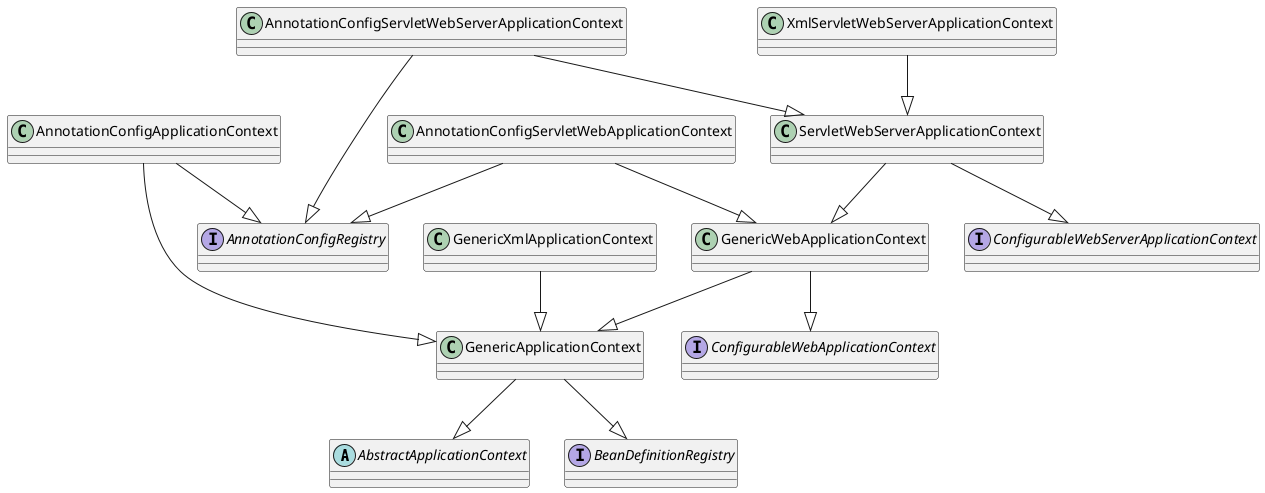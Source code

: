 @startuml
abstract class AbstractApplicationContext

class GenericApplicationContext
interface BeanDefinitionRegistry
GenericApplicationContext --|> AbstractApplicationContext
GenericApplicationContext --|> BeanDefinitionRegistry

class GenericWebApplicationContext
'class StaticWebApplicationContext
interface ConfigurableWebApplicationContext
GenericWebApplicationContext --|> GenericApplicationContext
GenericWebApplicationContext --|> ConfigurableWebApplicationContext
'StaticWebApplicationContext --|> StaticApplicationContext
'StaticWebApplicationContext --|> ConfigurableWebApplicationContext

class AnnotationConfigApplicationContext
'class StaticApplicationContext
class GenericXmlApplicationContext
interface AnnotationConfigRegistry
AnnotationConfigApplicationContext --|> GenericApplicationContext
AnnotationConfigApplicationContext --|> AnnotationConfigRegistry
'StaticApplicationContext --|> GenericApplicationContext
GenericXmlApplicationContext --|> GenericApplicationContext

class AnnotationConfigServletWebApplicationContext
class AnnotationConfigServletWebServerApplicationContext
class ServletWebServerApplicationContext
class XmlServletWebServerApplicationContext
interface ConfigurableWebServerApplicationContext
AnnotationConfigServletWebApplicationContext --|> GenericWebApplicationContext
AnnotationConfigServletWebApplicationContext --|> AnnotationConfigRegistry
AnnotationConfigServletWebServerApplicationContext --|> ServletWebServerApplicationContext
AnnotationConfigServletWebServerApplicationContext --|> AnnotationConfigRegistry
ServletWebServerApplicationContext --|> GenericWebApplicationContext
ServletWebServerApplicationContext --|> ConfigurableWebServerApplicationContext
XmlServletWebServerApplicationContext --|> ServletWebServerApplicationContext

@enduml